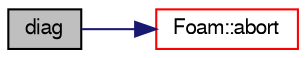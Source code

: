 digraph "diag"
{
  bgcolor="transparent";
  edge [fontname="FreeSans",fontsize="10",labelfontname="FreeSans",labelfontsize="10"];
  node [fontname="FreeSans",fontsize="10",shape=record];
  rankdir="LR";
  Node517 [label="diag",height=0.2,width=0.4,color="black", fillcolor="grey75", style="filled", fontcolor="black"];
  Node517 -> Node518 [color="midnightblue",fontsize="10",style="solid",fontname="FreeSans"];
  Node518 [label="Foam::abort",height=0.2,width=0.4,color="red",URL="$a21124.html#a447107a607d03e417307c203fa5fb44b"];
}
